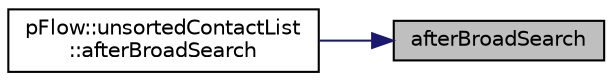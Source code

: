 digraph "afterBroadSearch"
{
 // LATEX_PDF_SIZE
  edge [fontname="Helvetica",fontsize="10",labelfontname="Helvetica",labelfontsize="10"];
  node [fontname="Helvetica",fontsize="10",shape=record];
  rankdir="RL";
  Node1 [label="afterBroadSearch",height=0.2,width=0.4,color="black", fillcolor="grey75", style="filled", fontcolor="black",tooltip=" "];
  Node1 -> Node2 [dir="back",color="midnightblue",fontsize="10",style="solid",fontname="Helvetica"];
  Node2 [label="pFlow::unsortedContactList\l::afterBroadSearch",height=0.2,width=0.4,color="black", fillcolor="white", style="filled",URL="$classpFlow_1_1unsortedContactList.html#a6141d3224e90a32108452817d4e08ea8",tooltip=" "];
}
